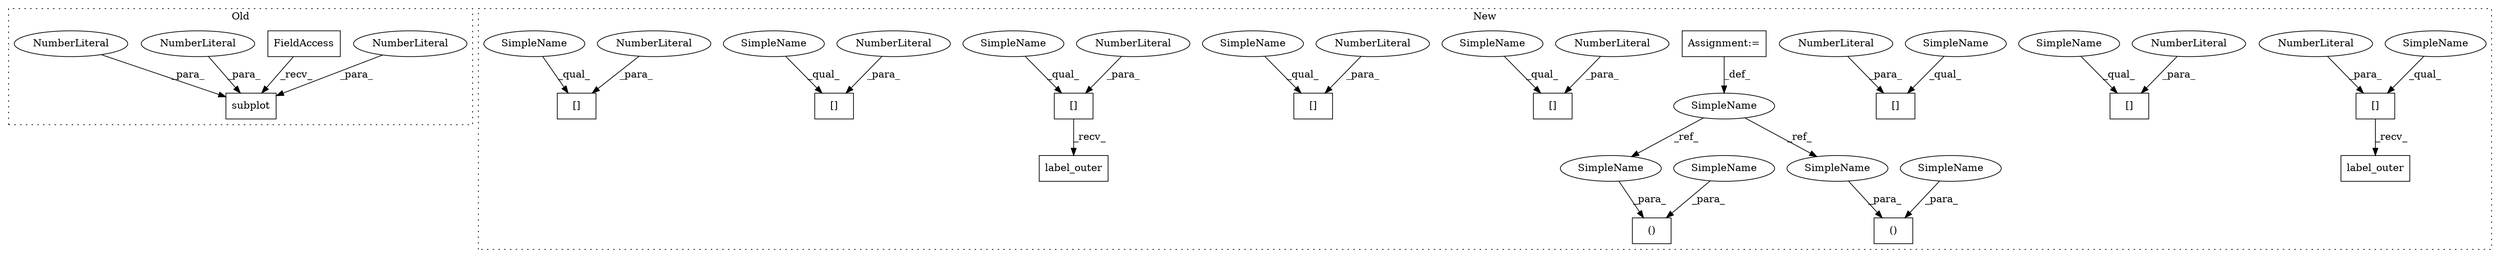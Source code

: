 digraph G {
subgraph cluster0 {
1 [label="subplot" a="32" s="1414,1427" l="8,1" shape="box"];
3 [label="NumberLiteral" a="34" s="1422" l="1" shape="ellipse"];
4 [label="FieldAccess" a="22" s="1396" l="10" shape="box"];
6 [label="NumberLiteral" a="34" s="1424" l="1" shape="ellipse"];
7 [label="NumberLiteral" a="34" s="1426" l="1" shape="ellipse"];
label = "Old";
style="dotted";
}
subgraph cluster1 {
2 [label="[]" a="2" s="1722,1726" l="3,1" shape="box"];
5 [label="[]" a="2" s="1671,1675" l="3,1" shape="box"];
8 [label="()" a="106" s="1206" l="18" shape="box"];
9 [label="[]" a="2" s="1794,1798" l="3,1" shape="box"];
10 [label="Assignment:=" a="7" s="165" l="3" shape="box"];
11 [label="[]" a="2" s="1626,1630" l="3,1" shape="box"];
12 [label="NumberLiteral" a="34" s="1797" l="1" shape="ellipse"];
13 [label="NumberLiteral" a="34" s="1725" l="1" shape="ellipse"];
14 [label="[]" a="2" s="1458,1462" l="3,1" shape="box"];
15 [label="NumberLiteral" a="34" s="1674" l="1" shape="ellipse"];
16 [label="[]" a="2" s="1564,1568" l="3,1" shape="box"];
17 [label="NumberLiteral" a="34" s="1629" l="1" shape="ellipse"];
18 [label="NumberLiteral" a="34" s="1461" l="1" shape="ellipse"];
19 [label="NumberLiteral" a="34" s="1567" l="1" shape="ellipse"];
20 [label="[]" a="2" s="1646,1650" l="3,1" shape="box"];
21 [label="NumberLiteral" a="34" s="1649" l="1" shape="ellipse"];
22 [label="label_outer" a="32" s="1652" l="13" shape="box"];
23 [label="[]" a="2" s="1446,1450" l="3,1" shape="box"];
24 [label="NumberLiteral" a="34" s="1449" l="1" shape="ellipse"];
25 [label="label_outer" a="32" s="1800" l="13" shape="box"];
26 [label="()" a="106" s="738" l="18" shape="box"];
27 [label="SimpleName" a="42" s="165" l="3" shape="ellipse"];
28 [label="SimpleName" a="42" s="1206" l="3" shape="ellipse"];
29 [label="SimpleName" a="42" s="738" l="3" shape="ellipse"];
30 [label="SimpleName" a="42" s="1626" l="2" shape="ellipse"];
31 [label="SimpleName" a="42" s="1671" l="2" shape="ellipse"];
32 [label="SimpleName" a="42" s="1458" l="2" shape="ellipse"];
33 [label="SimpleName" a="42" s="1646" l="2" shape="ellipse"];
34 [label="SimpleName" a="42" s="1446" l="2" shape="ellipse"];
35 [label="SimpleName" a="42" s="1564" l="2" shape="ellipse"];
36 [label="SimpleName" a="42" s="754" l="2" shape="ellipse"];
37 [label="SimpleName" a="42" s="1794" l="2" shape="ellipse"];
38 [label="SimpleName" a="42" s="1722" l="2" shape="ellipse"];
39 [label="SimpleName" a="42" s="1222" l="2" shape="ellipse"];
label = "New";
style="dotted";
}
3 -> 1 [label="_para_"];
4 -> 1 [label="_recv_"];
6 -> 1 [label="_para_"];
7 -> 1 [label="_para_"];
9 -> 25 [label="_recv_"];
10 -> 27 [label="_def_"];
12 -> 9 [label="_para_"];
13 -> 2 [label="_para_"];
15 -> 5 [label="_para_"];
17 -> 11 [label="_para_"];
18 -> 14 [label="_para_"];
19 -> 16 [label="_para_"];
20 -> 22 [label="_recv_"];
21 -> 20 [label="_para_"];
24 -> 23 [label="_para_"];
27 -> 28 [label="_ref_"];
27 -> 29 [label="_ref_"];
28 -> 8 [label="_para_"];
29 -> 26 [label="_para_"];
30 -> 11 [label="_qual_"];
31 -> 5 [label="_qual_"];
32 -> 14 [label="_qual_"];
33 -> 20 [label="_qual_"];
34 -> 23 [label="_qual_"];
35 -> 16 [label="_qual_"];
36 -> 26 [label="_para_"];
37 -> 9 [label="_qual_"];
38 -> 2 [label="_qual_"];
39 -> 8 [label="_para_"];
}